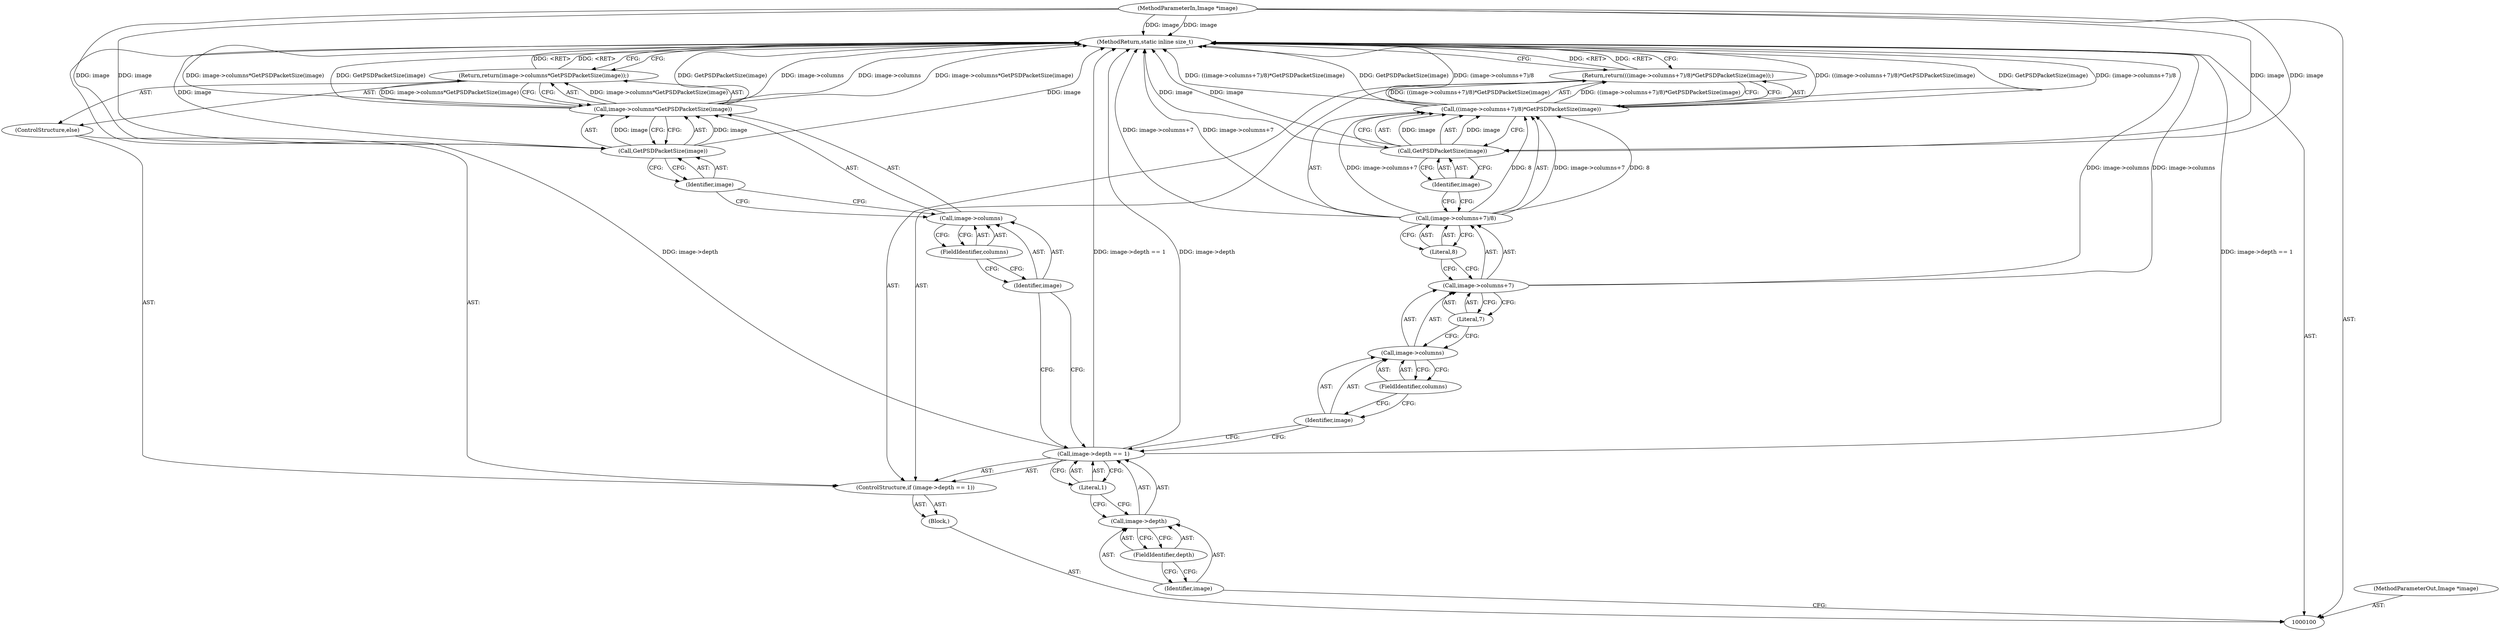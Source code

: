 digraph "0_ImageMagick_5f16640725b1225e6337c62526e6577f0f88edb8" {
"1000128" [label="(MethodReturn,static inline size_t)"];
"1000101" [label="(MethodParameterIn,Image *image)"];
"1000163" [label="(MethodParameterOut,Image *image)"];
"1000102" [label="(Block,)"];
"1000107" [label="(FieldIdentifier,depth)"];
"1000108" [label="(Literal,1)"];
"1000103" [label="(ControlStructure,if (image->depth == 1))"];
"1000104" [label="(Call,image->depth == 1)"];
"1000105" [label="(Call,image->depth)"];
"1000106" [label="(Identifier,image)"];
"1000110" [label="(Call,((image->columns+7)/8)*GetPSDPacketSize(image))"];
"1000111" [label="(Call,(image->columns+7)/8)"];
"1000112" [label="(Call,image->columns+7)"];
"1000113" [label="(Call,image->columns)"];
"1000114" [label="(Identifier,image)"];
"1000115" [label="(FieldIdentifier,columns)"];
"1000116" [label="(Literal,7)"];
"1000117" [label="(Literal,8)"];
"1000118" [label="(Call,GetPSDPacketSize(image))"];
"1000109" [label="(Return,return(((image->columns+7)/8)*GetPSDPacketSize(image));)"];
"1000119" [label="(Identifier,image)"];
"1000120" [label="(ControlStructure,else)"];
"1000122" [label="(Call,image->columns*GetPSDPacketSize(image))"];
"1000123" [label="(Call,image->columns)"];
"1000124" [label="(Identifier,image)"];
"1000125" [label="(FieldIdentifier,columns)"];
"1000126" [label="(Call,GetPSDPacketSize(image))"];
"1000127" [label="(Identifier,image)"];
"1000121" [label="(Return,return(image->columns*GetPSDPacketSize(image));)"];
"1000128" -> "1000100"  [label="AST: "];
"1000128" -> "1000109"  [label="CFG: "];
"1000128" -> "1000121"  [label="CFG: "];
"1000122" -> "1000128"  [label="DDG: GetPSDPacketSize(image)"];
"1000122" -> "1000128"  [label="DDG: image->columns"];
"1000122" -> "1000128"  [label="DDG: image->columns*GetPSDPacketSize(image)"];
"1000104" -> "1000128"  [label="DDG: image->depth == 1"];
"1000104" -> "1000128"  [label="DDG: image->depth"];
"1000126" -> "1000128"  [label="DDG: image"];
"1000110" -> "1000128"  [label="DDG: GetPSDPacketSize(image)"];
"1000110" -> "1000128"  [label="DDG: (image->columns+7)/8"];
"1000110" -> "1000128"  [label="DDG: ((image->columns+7)/8)*GetPSDPacketSize(image)"];
"1000111" -> "1000128"  [label="DDG: image->columns+7"];
"1000118" -> "1000128"  [label="DDG: image"];
"1000112" -> "1000128"  [label="DDG: image->columns"];
"1000101" -> "1000128"  [label="DDG: image"];
"1000121" -> "1000128"  [label="DDG: <RET>"];
"1000109" -> "1000128"  [label="DDG: <RET>"];
"1000101" -> "1000100"  [label="AST: "];
"1000101" -> "1000128"  [label="DDG: image"];
"1000101" -> "1000118"  [label="DDG: image"];
"1000101" -> "1000126"  [label="DDG: image"];
"1000163" -> "1000100"  [label="AST: "];
"1000102" -> "1000100"  [label="AST: "];
"1000103" -> "1000102"  [label="AST: "];
"1000107" -> "1000105"  [label="AST: "];
"1000107" -> "1000106"  [label="CFG: "];
"1000105" -> "1000107"  [label="CFG: "];
"1000108" -> "1000104"  [label="AST: "];
"1000108" -> "1000105"  [label="CFG: "];
"1000104" -> "1000108"  [label="CFG: "];
"1000103" -> "1000102"  [label="AST: "];
"1000104" -> "1000103"  [label="AST: "];
"1000109" -> "1000103"  [label="AST: "];
"1000120" -> "1000103"  [label="AST: "];
"1000104" -> "1000103"  [label="AST: "];
"1000104" -> "1000108"  [label="CFG: "];
"1000105" -> "1000104"  [label="AST: "];
"1000108" -> "1000104"  [label="AST: "];
"1000114" -> "1000104"  [label="CFG: "];
"1000124" -> "1000104"  [label="CFG: "];
"1000104" -> "1000128"  [label="DDG: image->depth == 1"];
"1000104" -> "1000128"  [label="DDG: image->depth"];
"1000105" -> "1000104"  [label="AST: "];
"1000105" -> "1000107"  [label="CFG: "];
"1000106" -> "1000105"  [label="AST: "];
"1000107" -> "1000105"  [label="AST: "];
"1000108" -> "1000105"  [label="CFG: "];
"1000106" -> "1000105"  [label="AST: "];
"1000106" -> "1000100"  [label="CFG: "];
"1000107" -> "1000106"  [label="CFG: "];
"1000110" -> "1000109"  [label="AST: "];
"1000110" -> "1000118"  [label="CFG: "];
"1000111" -> "1000110"  [label="AST: "];
"1000118" -> "1000110"  [label="AST: "];
"1000109" -> "1000110"  [label="CFG: "];
"1000110" -> "1000128"  [label="DDG: GetPSDPacketSize(image)"];
"1000110" -> "1000128"  [label="DDG: (image->columns+7)/8"];
"1000110" -> "1000128"  [label="DDG: ((image->columns+7)/8)*GetPSDPacketSize(image)"];
"1000110" -> "1000109"  [label="DDG: ((image->columns+7)/8)*GetPSDPacketSize(image)"];
"1000111" -> "1000110"  [label="DDG: image->columns+7"];
"1000111" -> "1000110"  [label="DDG: 8"];
"1000118" -> "1000110"  [label="DDG: image"];
"1000111" -> "1000110"  [label="AST: "];
"1000111" -> "1000117"  [label="CFG: "];
"1000112" -> "1000111"  [label="AST: "];
"1000117" -> "1000111"  [label="AST: "];
"1000119" -> "1000111"  [label="CFG: "];
"1000111" -> "1000128"  [label="DDG: image->columns+7"];
"1000111" -> "1000110"  [label="DDG: image->columns+7"];
"1000111" -> "1000110"  [label="DDG: 8"];
"1000112" -> "1000111"  [label="AST: "];
"1000112" -> "1000116"  [label="CFG: "];
"1000113" -> "1000112"  [label="AST: "];
"1000116" -> "1000112"  [label="AST: "];
"1000117" -> "1000112"  [label="CFG: "];
"1000112" -> "1000128"  [label="DDG: image->columns"];
"1000113" -> "1000112"  [label="AST: "];
"1000113" -> "1000115"  [label="CFG: "];
"1000114" -> "1000113"  [label="AST: "];
"1000115" -> "1000113"  [label="AST: "];
"1000116" -> "1000113"  [label="CFG: "];
"1000114" -> "1000113"  [label="AST: "];
"1000114" -> "1000104"  [label="CFG: "];
"1000115" -> "1000114"  [label="CFG: "];
"1000115" -> "1000113"  [label="AST: "];
"1000115" -> "1000114"  [label="CFG: "];
"1000113" -> "1000115"  [label="CFG: "];
"1000116" -> "1000112"  [label="AST: "];
"1000116" -> "1000113"  [label="CFG: "];
"1000112" -> "1000116"  [label="CFG: "];
"1000117" -> "1000111"  [label="AST: "];
"1000117" -> "1000112"  [label="CFG: "];
"1000111" -> "1000117"  [label="CFG: "];
"1000118" -> "1000110"  [label="AST: "];
"1000118" -> "1000119"  [label="CFG: "];
"1000119" -> "1000118"  [label="AST: "];
"1000110" -> "1000118"  [label="CFG: "];
"1000118" -> "1000128"  [label="DDG: image"];
"1000118" -> "1000110"  [label="DDG: image"];
"1000101" -> "1000118"  [label="DDG: image"];
"1000109" -> "1000103"  [label="AST: "];
"1000109" -> "1000110"  [label="CFG: "];
"1000110" -> "1000109"  [label="AST: "];
"1000128" -> "1000109"  [label="CFG: "];
"1000109" -> "1000128"  [label="DDG: <RET>"];
"1000110" -> "1000109"  [label="DDG: ((image->columns+7)/8)*GetPSDPacketSize(image)"];
"1000119" -> "1000118"  [label="AST: "];
"1000119" -> "1000111"  [label="CFG: "];
"1000118" -> "1000119"  [label="CFG: "];
"1000120" -> "1000103"  [label="AST: "];
"1000121" -> "1000120"  [label="AST: "];
"1000122" -> "1000121"  [label="AST: "];
"1000122" -> "1000126"  [label="CFG: "];
"1000123" -> "1000122"  [label="AST: "];
"1000126" -> "1000122"  [label="AST: "];
"1000121" -> "1000122"  [label="CFG: "];
"1000122" -> "1000128"  [label="DDG: GetPSDPacketSize(image)"];
"1000122" -> "1000128"  [label="DDG: image->columns"];
"1000122" -> "1000128"  [label="DDG: image->columns*GetPSDPacketSize(image)"];
"1000122" -> "1000121"  [label="DDG: image->columns*GetPSDPacketSize(image)"];
"1000126" -> "1000122"  [label="DDG: image"];
"1000123" -> "1000122"  [label="AST: "];
"1000123" -> "1000125"  [label="CFG: "];
"1000124" -> "1000123"  [label="AST: "];
"1000125" -> "1000123"  [label="AST: "];
"1000127" -> "1000123"  [label="CFG: "];
"1000124" -> "1000123"  [label="AST: "];
"1000124" -> "1000104"  [label="CFG: "];
"1000125" -> "1000124"  [label="CFG: "];
"1000125" -> "1000123"  [label="AST: "];
"1000125" -> "1000124"  [label="CFG: "];
"1000123" -> "1000125"  [label="CFG: "];
"1000126" -> "1000122"  [label="AST: "];
"1000126" -> "1000127"  [label="CFG: "];
"1000127" -> "1000126"  [label="AST: "];
"1000122" -> "1000126"  [label="CFG: "];
"1000126" -> "1000128"  [label="DDG: image"];
"1000126" -> "1000122"  [label="DDG: image"];
"1000101" -> "1000126"  [label="DDG: image"];
"1000127" -> "1000126"  [label="AST: "];
"1000127" -> "1000123"  [label="CFG: "];
"1000126" -> "1000127"  [label="CFG: "];
"1000121" -> "1000120"  [label="AST: "];
"1000121" -> "1000122"  [label="CFG: "];
"1000122" -> "1000121"  [label="AST: "];
"1000128" -> "1000121"  [label="CFG: "];
"1000121" -> "1000128"  [label="DDG: <RET>"];
"1000122" -> "1000121"  [label="DDG: image->columns*GetPSDPacketSize(image)"];
}
